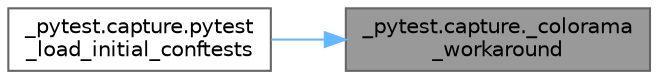 digraph "_pytest.capture._colorama_workaround"
{
 // LATEX_PDF_SIZE
  bgcolor="transparent";
  edge [fontname=Helvetica,fontsize=10,labelfontname=Helvetica,labelfontsize=10];
  node [fontname=Helvetica,fontsize=10,shape=box,height=0.2,width=0.4];
  rankdir="RL";
  Node1 [id="Node000001",label="_pytest.capture._colorama\l_workaround",height=0.2,width=0.4,color="gray40", fillcolor="grey60", style="filled", fontcolor="black",tooltip=" "];
  Node1 -> Node2 [id="edge1_Node000001_Node000002",dir="back",color="steelblue1",style="solid",tooltip=" "];
  Node2 [id="Node000002",label="_pytest.capture.pytest\l_load_initial_conftests",height=0.2,width=0.4,color="grey40", fillcolor="white", style="filled",URL="$namespace__pytest_1_1capture.html#a802264eae2e79aa1e2f1c37643a942ca",tooltip=" "];
}
